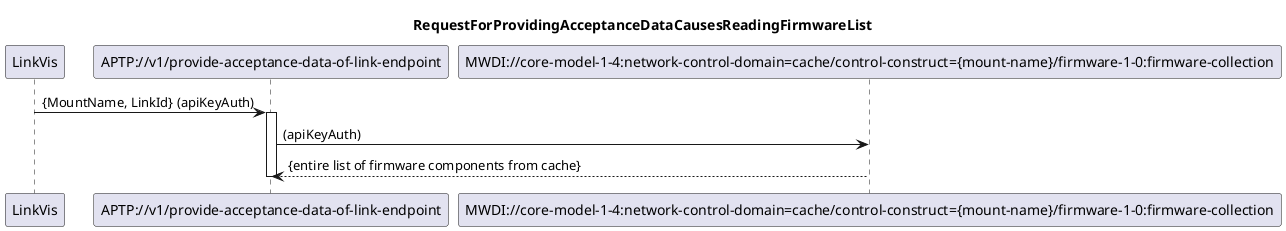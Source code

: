 @startuml 155_ReadingFirmware
skinparam responseMessageBelowArrow true

title
RequestForProvidingAcceptanceDataCausesReadingFirmwareList
end title

participant "LinkVis" as LinkVis
participant "APTP://v1/provide-acceptance-data-of-link-endpoint" as APTP
participant "MWDI://core-model-1-4:network-control-domain=cache/control-construct={mount-name}/firmware-1-0:firmware-collection" as MwdiFirm

LinkVis -> APTP: {MountName, LinkId} (apiKeyAuth)
activate APTP

APTP -> MwdiFirm: (apiKeyAuth)
MwdiFirm --> APTP: {entire list of firmware components from cache}

deactivate APTP

@enduml